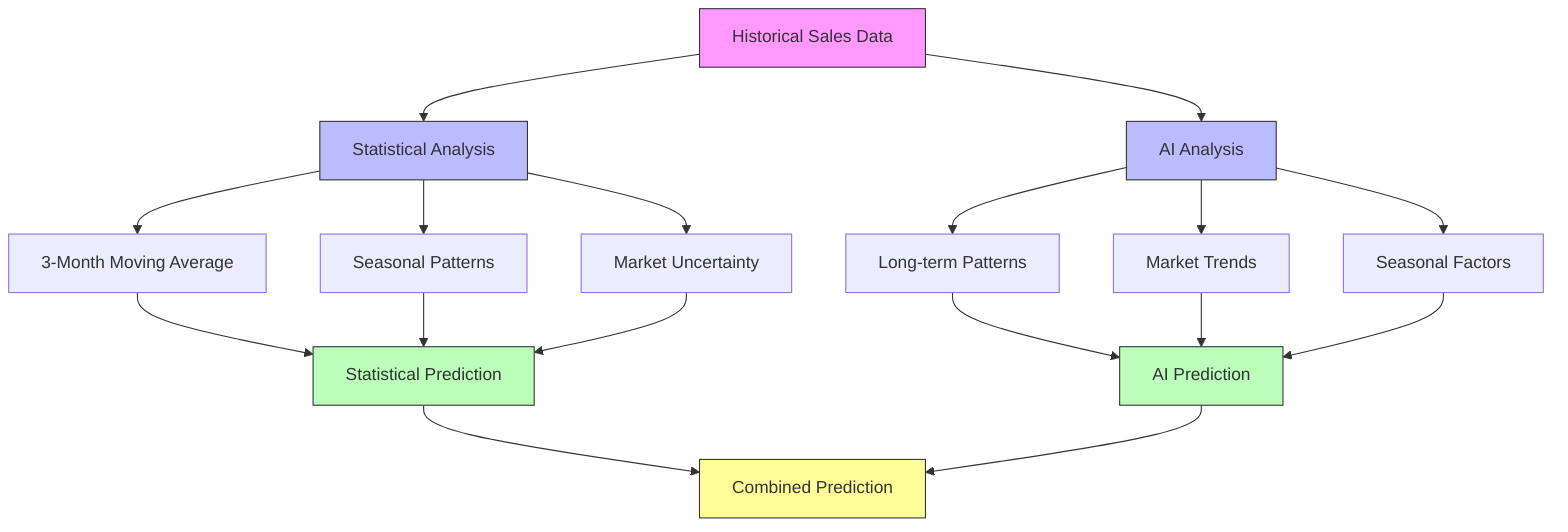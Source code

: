 graph TD
    A[Historical Sales Data] --> B[Statistical Analysis]
    A --> C[AI Analysis]
    
    B --> D[3-Month Moving Average]
    B --> E[Seasonal Patterns]
    B --> F[Market Uncertainty]
    
    C --> G[Long-term Patterns]
    C --> H[Market Trends]
    C --> I[Seasonal Factors]
    
    D --> J[Statistical Prediction]
    E --> J
    F --> J
    
    G --> K[AI Prediction]
    H --> K
    I --> K
    
    J --> L[Combined Prediction]
    K --> L
    
    style A fill:#f9f,stroke:#333
    style B fill:#bbf,stroke:#333
    style C fill:#bbf,stroke:#333
    style J fill:#bfb,stroke:#333
    style K fill:#bfb,stroke:#333
    style L fill:#ff9,stroke:#333